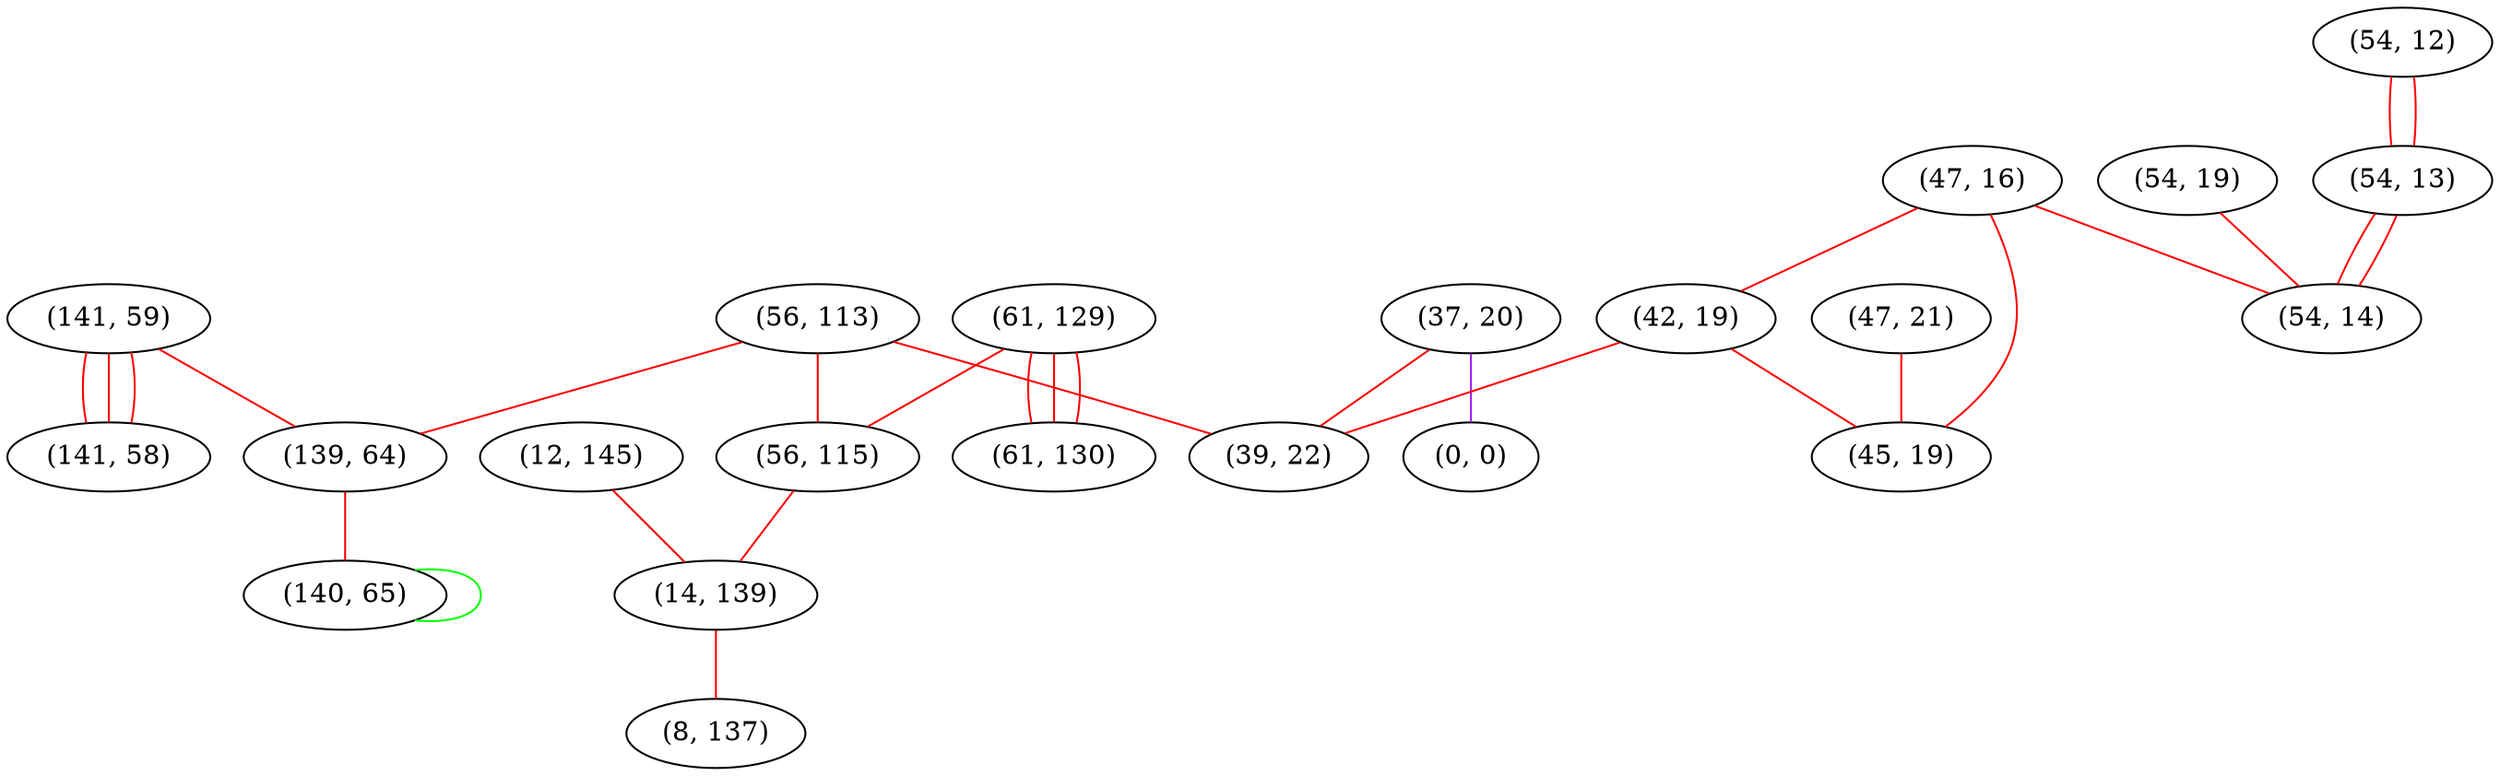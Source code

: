 graph "" {
"(56, 113)";
"(54, 12)";
"(47, 21)";
"(141, 59)";
"(139, 64)";
"(61, 129)";
"(37, 20)";
"(47, 16)";
"(54, 13)";
"(141, 58)";
"(54, 19)";
"(12, 145)";
"(56, 115)";
"(0, 0)";
"(140, 65)";
"(54, 14)";
"(14, 139)";
"(8, 137)";
"(42, 19)";
"(61, 130)";
"(45, 19)";
"(39, 22)";
"(56, 113)" -- "(139, 64)"  [color=red, key=0, weight=1];
"(56, 113)" -- "(56, 115)"  [color=red, key=0, weight=1];
"(56, 113)" -- "(39, 22)"  [color=red, key=0, weight=1];
"(54, 12)" -- "(54, 13)"  [color=red, key=0, weight=1];
"(54, 12)" -- "(54, 13)"  [color=red, key=1, weight=1];
"(47, 21)" -- "(45, 19)"  [color=red, key=0, weight=1];
"(141, 59)" -- "(139, 64)"  [color=red, key=0, weight=1];
"(141, 59)" -- "(141, 58)"  [color=red, key=0, weight=1];
"(141, 59)" -- "(141, 58)"  [color=red, key=1, weight=1];
"(141, 59)" -- "(141, 58)"  [color=red, key=2, weight=1];
"(139, 64)" -- "(140, 65)"  [color=red, key=0, weight=1];
"(61, 129)" -- "(56, 115)"  [color=red, key=0, weight=1];
"(61, 129)" -- "(61, 130)"  [color=red, key=0, weight=1];
"(61, 129)" -- "(61, 130)"  [color=red, key=1, weight=1];
"(61, 129)" -- "(61, 130)"  [color=red, key=2, weight=1];
"(37, 20)" -- "(39, 22)"  [color=red, key=0, weight=1];
"(37, 20)" -- "(0, 0)"  [color=purple, key=0, weight=4];
"(47, 16)" -- "(54, 14)"  [color=red, key=0, weight=1];
"(47, 16)" -- "(42, 19)"  [color=red, key=0, weight=1];
"(47, 16)" -- "(45, 19)"  [color=red, key=0, weight=1];
"(54, 13)" -- "(54, 14)"  [color=red, key=0, weight=1];
"(54, 13)" -- "(54, 14)"  [color=red, key=1, weight=1];
"(54, 19)" -- "(54, 14)"  [color=red, key=0, weight=1];
"(12, 145)" -- "(14, 139)"  [color=red, key=0, weight=1];
"(56, 115)" -- "(14, 139)"  [color=red, key=0, weight=1];
"(140, 65)" -- "(140, 65)"  [color=green, key=0, weight=2];
"(14, 139)" -- "(8, 137)"  [color=red, key=0, weight=1];
"(42, 19)" -- "(39, 22)"  [color=red, key=0, weight=1];
"(42, 19)" -- "(45, 19)"  [color=red, key=0, weight=1];
}

